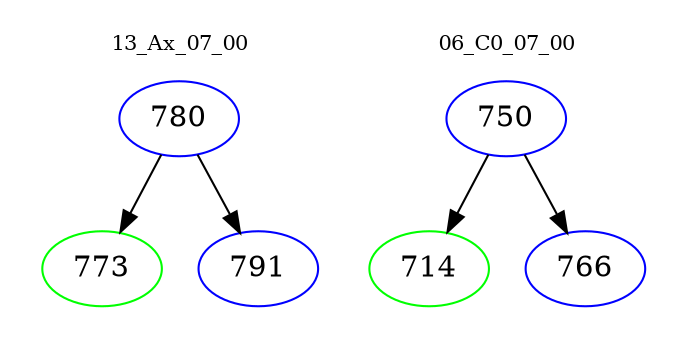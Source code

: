 digraph{
subgraph cluster_0 {
color = white
label = "13_Ax_07_00";
fontsize=10;
T0_780 [label="780", color="blue"]
T0_780 -> T0_773 [color="black"]
T0_773 [label="773", color="green"]
T0_780 -> T0_791 [color="black"]
T0_791 [label="791", color="blue"]
}
subgraph cluster_1 {
color = white
label = "06_C0_07_00";
fontsize=10;
T1_750 [label="750", color="blue"]
T1_750 -> T1_714 [color="black"]
T1_714 [label="714", color="green"]
T1_750 -> T1_766 [color="black"]
T1_766 [label="766", color="blue"]
}
}

